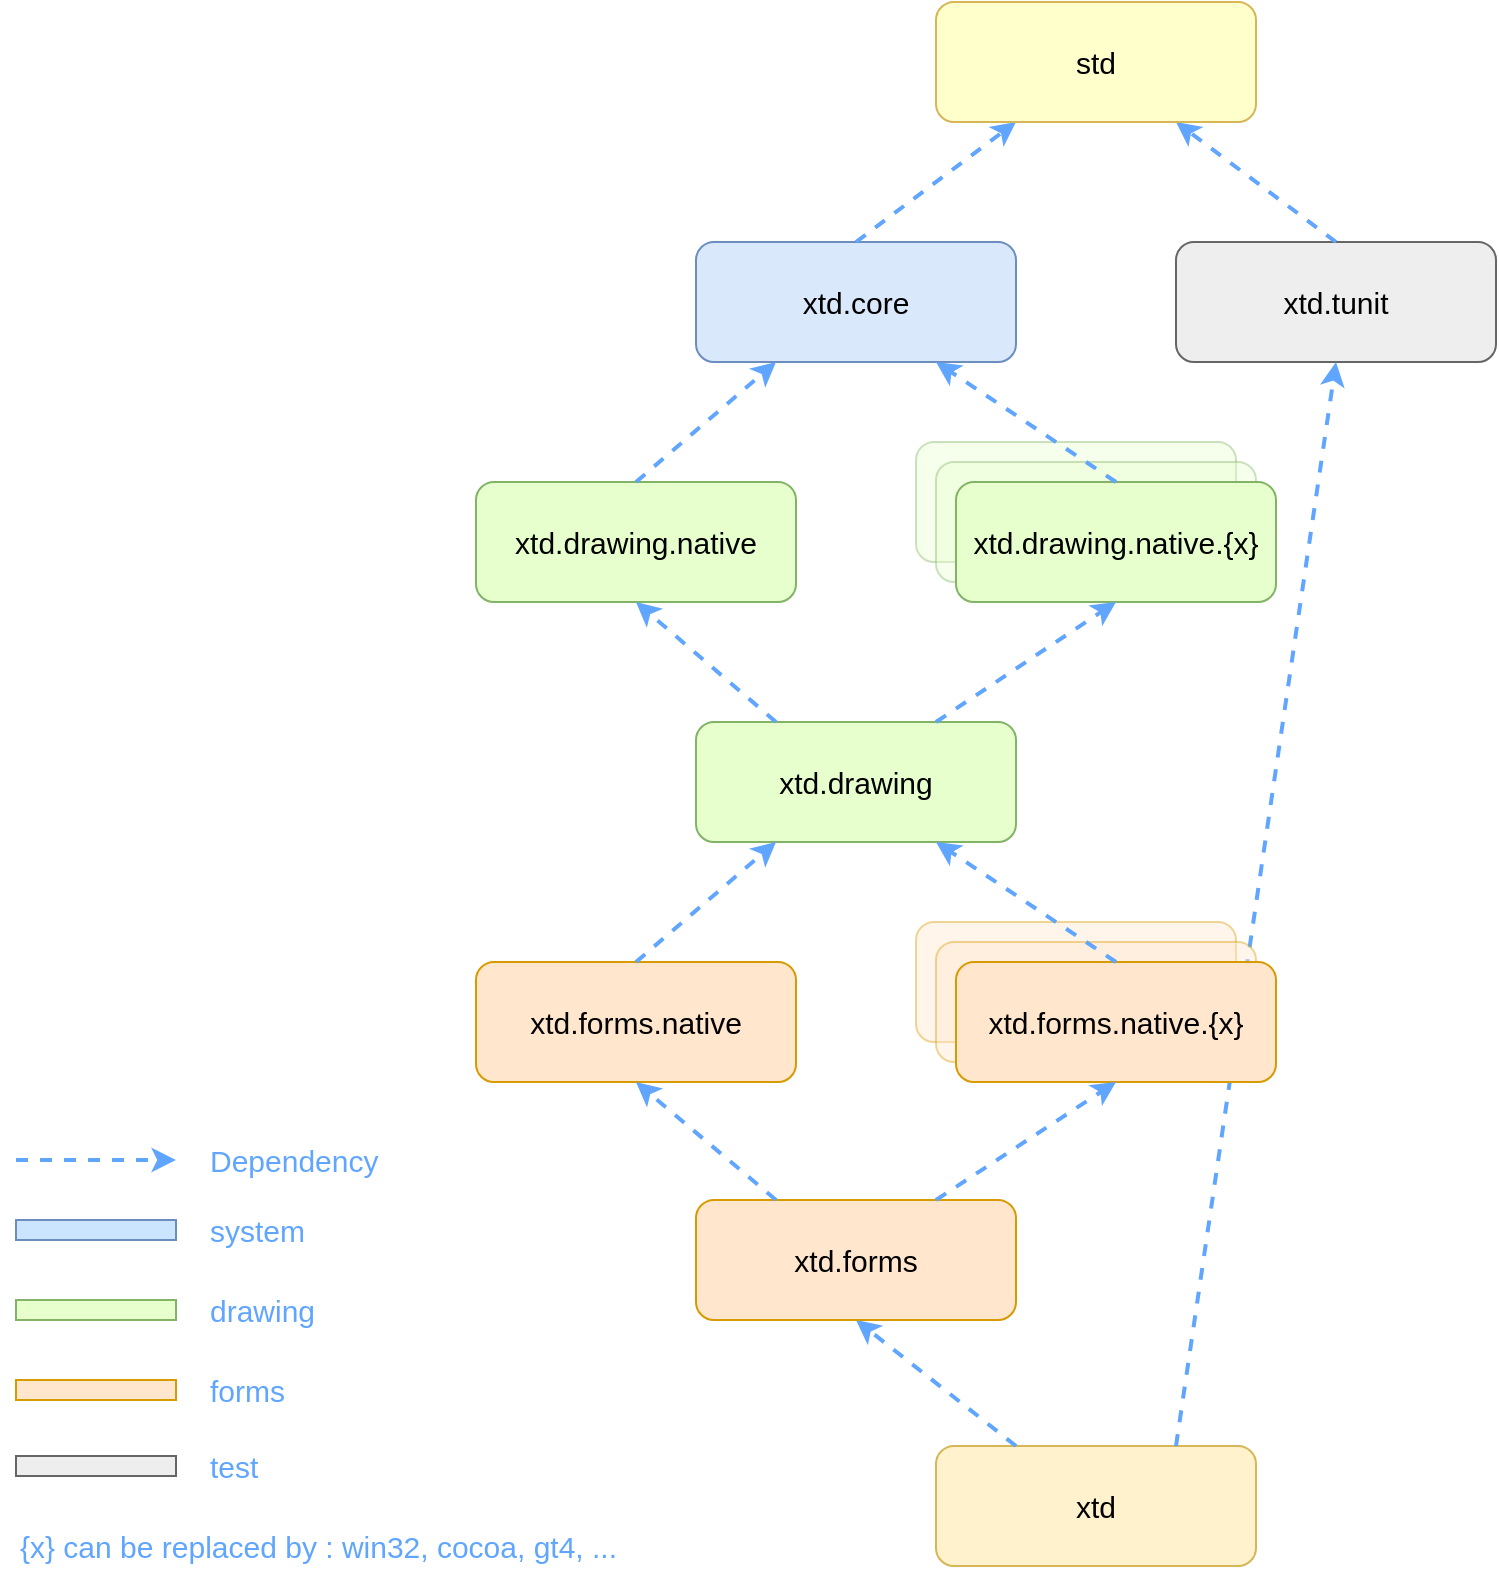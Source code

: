<mxfile version="13.9.5" type="device"><diagram id="4c19bf52-565a-3755-522c-1c318594f7db" name="Page-1"><mxGraphModel dx="530" dy="545" grid="1" gridSize="10" guides="1" tooltips="1" connect="1" arrows="1" fold="1" page="1" pageScale="1" pageWidth="827" pageHeight="1169" background="#ffffff" math="0" shadow="0"><root><mxCell id="0"/><mxCell id="1" parent="0"/><mxCell id="3" value="xtd.core" style="rounded=1;whiteSpace=wrap;html=1;fillColor=#dae8fc;strokeColor=#6c8ebf;fontSize=15;" parent="1" vertex="1"><mxGeometry x="360" y="200" width="160" height="60" as="geometry"/></mxCell><mxCell id="10" value="" style="rounded=1;whiteSpace=wrap;html=1;fillColor=#FFE6CC;strokeColor=#d79b00;fontSize=15;opacity=40;" parent="1" vertex="1"><mxGeometry x="470" y="540" width="160" height="60" as="geometry"/></mxCell><mxCell id="11" value="" style="endArrow=classic;dashed=1;html=1;entryX=0.25;entryY=1;exitX=0.5;exitY=0;startArrow=none;startFill=0;endFill=1;fontSize=15;entryDx=0;entryDy=0;exitDx=0;exitDy=0;strokeColor=#60A5FF;strokeWidth=2;" parent="1" source="3" target="r1dHes9tD3Km95cjPvFa-43" edge="1"><mxGeometry width="50" height="50" relative="1" as="geometry"><mxPoint x="520" y="40" as="sourcePoint"/><mxPoint x="800" y="140" as="targetPoint"/></mxGeometry></mxCell><mxCell id="17" value="" style="endArrow=classic;dashed=1;html=1;endFill=1;fontSize=15;strokeColor=#60A5FF;strokeWidth=2;" parent="1" edge="1"><mxGeometry width="50" height="50" relative="1" as="geometry"><mxPoint x="20" y="659" as="sourcePoint"/><mxPoint x="100" y="659" as="targetPoint"/></mxGeometry></mxCell><mxCell id="18" value="Dependency" style="text;html=1;strokeColor=none;fillColor=none;align=left;verticalAlign=middle;whiteSpace=wrap;fontSize=15;fontColor=#60A5FF;" parent="1" vertex="1"><mxGeometry x="115" y="649" width="120" height="20" as="geometry"/></mxCell><mxCell id="19" value="" style="rounded=0;whiteSpace=wrap;html=1;fillColor=#CCE5FF;strokeColor=#6c8ebf;fontSize=15;" parent="1" vertex="1"><mxGeometry x="20" y="689" width="80" height="10" as="geometry"/></mxCell><mxCell id="20" value="system" style="text;html=1;strokeColor=none;fillColor=none;align=left;verticalAlign=middle;whiteSpace=wrap;fontSize=15;fontColor=#60A5FF;" parent="1" vertex="1"><mxGeometry x="115" y="684" width="120" height="20" as="geometry"/></mxCell><mxCell id="21" value="" style="rounded=0;whiteSpace=wrap;html=1;fillColor=#E6FFCC;strokeColor=#82b366;fontSize=15;" parent="1" vertex="1"><mxGeometry x="20" y="729" width="80" height="10" as="geometry"/></mxCell><mxCell id="22" value="drawing" style="text;html=1;strokeColor=none;fillColor=none;align=left;verticalAlign=middle;whiteSpace=wrap;fontSize=15;fontColor=#60A5FF;" parent="1" vertex="1"><mxGeometry x="115" y="724" width="120" height="20" as="geometry"/></mxCell><mxCell id="25" value="" style="rounded=0;whiteSpace=wrap;html=1;fillColor=#FFE6CC;strokeColor=#d79b00;fontSize=15;" parent="1" vertex="1"><mxGeometry x="20" y="769" width="80" height="10" as="geometry"/></mxCell><mxCell id="26" value="forms" style="text;html=1;strokeColor=none;fillColor=none;align=left;verticalAlign=middle;whiteSpace=wrap;fontSize=15;fontColor=#60A5FF;" parent="1" vertex="1"><mxGeometry x="115" y="764" width="120" height="20" as="geometry"/></mxCell><mxCell id="32" value="xtd.tunit" style="rounded=1;whiteSpace=wrap;html=1;fillColor=#EEEEEE;strokeColor=#666666;fontSize=15;" parent="1" vertex="1"><mxGeometry x="600" y="200" width="160" height="60" as="geometry"/></mxCell><mxCell id="r1dHes9tD3Km95cjPvFa-34" value="" style="rounded=1;whiteSpace=wrap;html=1;fontSize=15;fillColor=#E6FFCC;strokeColor=#82B366;opacity=40;" parent="1" vertex="1"><mxGeometry x="470" y="300" width="160" height="60" as="geometry"/></mxCell><mxCell id="r1dHes9tD3Km95cjPvFa-35" value="&lt;span&gt;xtd&lt;/span&gt;" style="rounded=1;whiteSpace=wrap;html=1;strokeColor=#d6b656;fontSize=15;fillColor=#fff2cc;" parent="1" vertex="1"><mxGeometry x="480" y="802" width="160" height="60" as="geometry"/></mxCell><mxCell id="r1dHes9tD3Km95cjPvFa-38" value="" style="endArrow=classic;dashed=1;html=1;exitX=0.5;exitY=0;endFill=1;fontSize=15;exitDx=0;exitDy=0;entryX=0.75;entryY=1;entryDx=0;entryDy=0;strokeColor=#60A5FF;strokeWidth=2;" parent="1" source="32" target="r1dHes9tD3Km95cjPvFa-43" edge="1"><mxGeometry width="50" height="50" relative="1" as="geometry"><mxPoint x="300" y="434" as="sourcePoint"/><mxPoint x="980" y="220" as="targetPoint"/></mxGeometry></mxCell><mxCell id="r1dHes9tD3Km95cjPvFa-39" value="" style="endArrow=classic;dashed=1;html=1;entryX=0.5;entryY=1;exitX=0.25;exitY=0;endFill=1;fontSize=15;entryDx=0;entryDy=0;exitDx=0;exitDy=0;strokeColor=#60A5FF;strokeWidth=2;" parent="1" source="r1dHes9tD3Km95cjPvFa-35" target="r1dHes9tD3Km95cjPvFa-52" edge="1"><mxGeometry width="50" height="50" relative="1" as="geometry"><mxPoint x="310" y="444" as="sourcePoint"/><mxPoint x="310" y="390" as="targetPoint"/></mxGeometry></mxCell><mxCell id="r1dHes9tD3Km95cjPvFa-40" value="" style="endArrow=classic;dashed=1;html=1;entryX=0.5;entryY=1;endFill=1;fontSize=15;entryDx=0;entryDy=0;exitX=0.75;exitY=0;exitDx=0;exitDy=0;strokeColor=#60A5FF;strokeWidth=2;" parent="1" source="r1dHes9tD3Km95cjPvFa-35" target="32" edge="1"><mxGeometry width="50" height="50" relative="1" as="geometry"><mxPoint x="830" y="840" as="sourcePoint"/><mxPoint x="320" y="400" as="targetPoint"/></mxGeometry></mxCell><mxCell id="r1dHes9tD3Km95cjPvFa-43" value="&lt;span&gt;std&lt;/span&gt;" style="rounded=1;whiteSpace=wrap;html=1;strokeColor=#d6b656;fontSize=15;fillColor=#FFFFCC;" parent="1" vertex="1"><mxGeometry x="480" y="80" width="160" height="60" as="geometry"/></mxCell><mxCell id="r1dHes9tD3Km95cjPvFa-49" value="" style="rounded=0;whiteSpace=wrap;html=1;fillColor=#EEEEEE;strokeColor=#666666;fontSize=15;" parent="1" vertex="1"><mxGeometry x="20" y="807" width="80" height="10" as="geometry"/></mxCell><mxCell id="r1dHes9tD3Km95cjPvFa-50" value="test" style="text;html=1;strokeColor=none;fillColor=none;align=left;verticalAlign=middle;whiteSpace=wrap;fontSize=15;fontColor=#60A5FF;" parent="1" vertex="1"><mxGeometry x="115" y="802" width="120" height="20" as="geometry"/></mxCell><mxCell id="r1dHes9tD3Km95cjPvFa-51" value="xtd.forms.native" style="rounded=1;whiteSpace=wrap;html=1;fillColor=#FFE6CC;strokeColor=#d79b00;fontSize=15;" parent="1" vertex="1"><mxGeometry x="250" y="560" width="160" height="60" as="geometry"/></mxCell><mxCell id="r1dHes9tD3Km95cjPvFa-52" value="xtd.forms" style="rounded=1;whiteSpace=wrap;html=1;fillColor=#FFE6CC;strokeColor=#d79b00;fontSize=15;" parent="1" vertex="1"><mxGeometry x="360" y="679" width="160" height="60" as="geometry"/></mxCell><mxCell id="r1dHes9tD3Km95cjPvFa-53" value="" style="rounded=1;whiteSpace=wrap;html=1;fillColor=#FFE6CC;strokeColor=#d79b00;fontSize=15;opacity=40;" parent="1" vertex="1"><mxGeometry x="480" y="550" width="160" height="60" as="geometry"/></mxCell><mxCell id="r1dHes9tD3Km95cjPvFa-54" value="xtd.forms.native.{x}" style="rounded=1;whiteSpace=wrap;html=1;fillColor=#FFE6CC;strokeColor=#d79b00;fontSize=15;" parent="1" vertex="1"><mxGeometry x="490" y="560" width="160" height="60" as="geometry"/></mxCell><mxCell id="r1dHes9tD3Km95cjPvFa-56" value="" style="endArrow=classic;dashed=1;html=1;entryX=0.5;entryY=1;exitX=0.75;exitY=0;endFill=1;fontSize=15;entryDx=0;entryDy=0;exitDx=0;exitDy=0;strokeColor=#60A5FF;strokeWidth=2;" parent="1" source="r1dHes9tD3Km95cjPvFa-52" target="r1dHes9tD3Km95cjPvFa-54" edge="1"><mxGeometry width="50" height="50" relative="1" as="geometry"><mxPoint x="590" y="580.0" as="sourcePoint"/><mxPoint x="590" y="520.0" as="targetPoint"/></mxGeometry></mxCell><mxCell id="r1dHes9tD3Km95cjPvFa-57" value="" style="endArrow=classic;dashed=1;html=1;entryX=0.5;entryY=1;exitX=0.25;exitY=0;endFill=1;fontSize=15;entryDx=0;entryDy=0;exitDx=0;exitDy=0;strokeColor=#60A5FF;strokeWidth=2;" parent="1" source="r1dHes9tD3Km95cjPvFa-52" target="r1dHes9tD3Km95cjPvFa-51" edge="1"><mxGeometry width="50" height="50" relative="1" as="geometry"><mxPoint x="600" y="590.0" as="sourcePoint"/><mxPoint x="600" y="530.0" as="targetPoint"/></mxGeometry></mxCell><mxCell id="r1dHes9tD3Km95cjPvFa-59" value="xtd.drawing" style="rounded=1;whiteSpace=wrap;html=1;fontSize=15;fillColor=#E6FFCC;strokeColor=#82B366;" parent="1" vertex="1"><mxGeometry x="360" y="440" width="160" height="60" as="geometry"/></mxCell><mxCell id="r1dHes9tD3Km95cjPvFa-60" value="xtd.drawing.native" style="rounded=1;whiteSpace=wrap;html=1;fontSize=15;fillColor=#E6FFCC;strokeColor=#82B366;" parent="1" vertex="1"><mxGeometry x="250" y="320" width="160" height="60" as="geometry"/></mxCell><mxCell id="r1dHes9tD3Km95cjPvFa-61" value="" style="endArrow=classic;dashed=1;html=1;entryX=0.25;entryY=1;exitX=0.5;exitY=0;endFill=1;fontSize=15;entryDx=0;entryDy=0;exitDx=0;exitDy=0;strokeColor=#60A5FF;strokeWidth=2;" parent="1" source="r1dHes9tD3Km95cjPvFa-60" target="3" edge="1"><mxGeometry width="50" height="50" relative="1" as="geometry"><mxPoint x="580" y="330.0" as="sourcePoint"/><mxPoint x="780" y="270.0" as="targetPoint"/></mxGeometry></mxCell><mxCell id="r1dHes9tD3Km95cjPvFa-62" value="" style="rounded=1;whiteSpace=wrap;html=1;fontSize=15;fillColor=#E6FFCC;strokeColor=#82B366;opacity=40;" parent="1" vertex="1"><mxGeometry x="480" y="310" width="160" height="60" as="geometry"/></mxCell><mxCell id="r1dHes9tD3Km95cjPvFa-63" value="xtd.drawing.native.{x}" style="rounded=1;whiteSpace=wrap;html=1;fontSize=15;fillColor=#E6FFCC;strokeColor=#82B366;" parent="1" vertex="1"><mxGeometry x="490" y="320" width="160" height="60" as="geometry"/></mxCell><mxCell id="r1dHes9tD3Km95cjPvFa-37" value="" style="endArrow=classic;dashed=1;html=1;entryX=0.75;entryY=1;exitX=0.5;exitY=0;endFill=1;fontSize=15;entryDx=0;entryDy=0;exitDx=0;exitDy=0;strokeColor=#60A5FF;strokeWidth=2;" parent="1" source="r1dHes9tD3Km95cjPvFa-63" target="3" edge="1"><mxGeometry width="50" height="50" relative="1" as="geometry"><mxPoint x="600" y="230" as="sourcePoint"/><mxPoint x="530" y="170" as="targetPoint"/></mxGeometry></mxCell><mxCell id="r1dHes9tD3Km95cjPvFa-55" value="" style="endArrow=classic;dashed=1;html=1;exitX=0.5;exitY=0;endFill=1;fontSize=15;exitDx=0;exitDy=0;entryX=0.25;entryY=1;entryDx=0;entryDy=0;strokeColor=#60A5FF;strokeWidth=2;" parent="1" source="r1dHes9tD3Km95cjPvFa-51" target="r1dHes9tD3Km95cjPvFa-59" edge="1"><mxGeometry width="50" height="50" relative="1" as="geometry"><mxPoint x="580" y="450.0" as="sourcePoint"/><mxPoint x="170" y="360" as="targetPoint"/></mxGeometry></mxCell><mxCell id="r1dHes9tD3Km95cjPvFa-36" value="" style="endArrow=classic;dashed=1;html=1;exitX=0.5;exitY=0;endFill=1;fontSize=15;exitDx=0;exitDy=0;entryX=0.75;entryY=1;entryDx=0;entryDy=0;strokeColor=#60A5FF;strokeWidth=2;" parent="1" source="r1dHes9tD3Km95cjPvFa-54" target="r1dHes9tD3Km95cjPvFa-59" edge="1"><mxGeometry width="50" height="50" relative="1" as="geometry"><mxPoint x="590" y="220" as="sourcePoint"/><mxPoint x="570" y="500" as="targetPoint"/></mxGeometry></mxCell><mxCell id="r1dHes9tD3Km95cjPvFa-64" value="" style="endArrow=classic;dashed=1;html=1;endFill=1;fontSize=15;entryX=0.5;entryY=1;entryDx=0;entryDy=0;exitX=0.75;exitY=0;exitDx=0;exitDy=0;strokeColor=#60A5FF;strokeWidth=2;" parent="1" source="r1dHes9tD3Km95cjPvFa-59" target="r1dHes9tD3Km95cjPvFa-63" edge="1"><mxGeometry width="50" height="50" relative="1" as="geometry"><mxPoint x="620" y="390" as="sourcePoint"/><mxPoint x="580" y="510.0" as="targetPoint"/></mxGeometry></mxCell><mxCell id="r1dHes9tD3Km95cjPvFa-67" value="{x} can be replaced by : win32, cocoa, gt4, ..." style="text;html=1;strokeColor=none;fillColor=none;align=left;verticalAlign=middle;whiteSpace=wrap;fontSize=15;fontColor=#60A5FF;" parent="1" vertex="1"><mxGeometry x="20" y="842" width="320" height="20" as="geometry"/></mxCell><mxCell id="a5gEWUt8uGhKhRF00EJW-32" value="" style="endArrow=classic;dashed=1;html=1;endFill=1;fontSize=15;entryX=0.5;entryY=1;entryDx=0;entryDy=0;exitX=0.25;exitY=0;exitDx=0;exitDy=0;strokeColor=#60A5FF;strokeWidth=2;" parent="1" source="r1dHes9tD3Km95cjPvFa-59" target="r1dHes9tD3Km95cjPvFa-60" edge="1"><mxGeometry width="50" height="50" relative="1" as="geometry"><mxPoint x="490" y="440" as="sourcePoint"/><mxPoint x="580" y="390" as="targetPoint"/></mxGeometry></mxCell></root></mxGraphModel></diagram></mxfile>